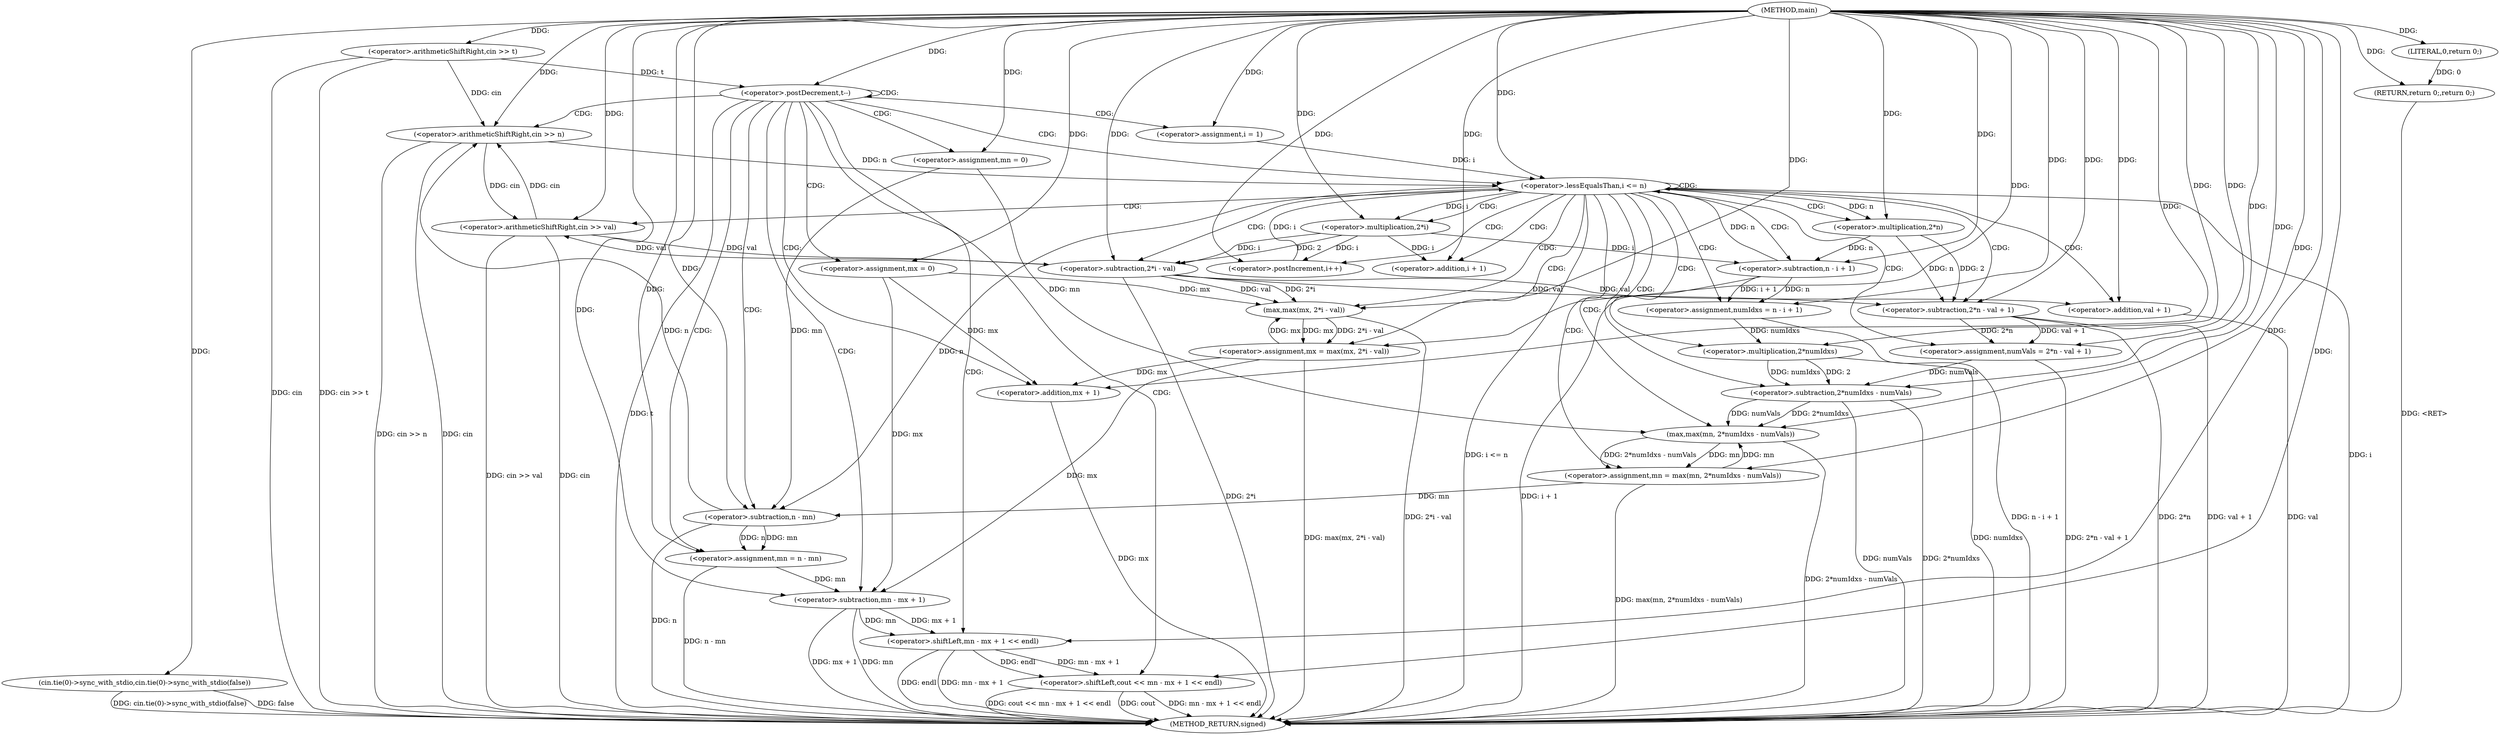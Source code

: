 digraph "main" {  
"1000105" [label = "(METHOD,main)" ]
"1000196" [label = "(METHOD_RETURN,signed)" ]
"1000107" [label = "(cin.tie(0)->sync_with_stdio,cin.tie(0)->sync_with_stdio(false))" ]
"1000110" [label = "(<operator>.arithmeticShiftRight,cin >> t)" ]
"1000194" [label = "(RETURN,return 0;,return 0;)" ]
"1000114" [label = "(<operator>.postDecrement,t--)" ]
"1000195" [label = "(LITERAL,0,return 0;)" ]
"1000118" [label = "(<operator>.arithmeticShiftRight,cin >> n)" ]
"1000122" [label = "(<operator>.assignment,mx = 0)" ]
"1000126" [label = "(<operator>.assignment,mn = 0)" ]
"1000180" [label = "(<operator>.assignment,mn = n - mn)" ]
"1000185" [label = "(<operator>.shiftLeft,cout << mn - mx + 1 << endl)" ]
"1000131" [label = "(<operator>.assignment,i = 1)" ]
"1000134" [label = "(<operator>.lessEqualsThan,i <= n)" ]
"1000137" [label = "(<operator>.postIncrement,i++)" ]
"1000141" [label = "(<operator>.arithmeticShiftRight,cin >> val)" ]
"1000144" [label = "(<operator>.assignment,mx = max(mx, 2*i - val))" ]
"1000154" [label = "(<operator>.assignment,numVals = 2*n - val + 1)" ]
"1000164" [label = "(<operator>.assignment,numIdxs = n - i + 1)" ]
"1000171" [label = "(<operator>.assignment,mn = max(mn, 2*numIdxs - numVals))" ]
"1000182" [label = "(<operator>.subtraction,n - mn)" ]
"1000187" [label = "(<operator>.shiftLeft,mn - mx + 1 << endl)" ]
"1000188" [label = "(<operator>.subtraction,mn - mx + 1)" ]
"1000146" [label = "(max,max(mx, 2*i - val))" ]
"1000156" [label = "(<operator>.subtraction,2*n - val + 1)" ]
"1000166" [label = "(<operator>.subtraction,n - i + 1)" ]
"1000173" [label = "(max,max(mn, 2*numIdxs - numVals))" ]
"1000190" [label = "(<operator>.addition,mx + 1)" ]
"1000148" [label = "(<operator>.subtraction,2*i - val)" ]
"1000157" [label = "(<operator>.multiplication,2*n)" ]
"1000160" [label = "(<operator>.addition,val + 1)" ]
"1000168" [label = "(<operator>.addition,i + 1)" ]
"1000175" [label = "(<operator>.subtraction,2*numIdxs - numVals)" ]
"1000149" [label = "(<operator>.multiplication,2*i)" ]
"1000176" [label = "(<operator>.multiplication,2*numIdxs)" ]
  "1000194" -> "1000196"  [ label = "DDG: <RET>"] 
  "1000107" -> "1000196"  [ label = "DDG: cin.tie(0)->sync_with_stdio(false)"] 
  "1000110" -> "1000196"  [ label = "DDG: cin"] 
  "1000110" -> "1000196"  [ label = "DDG: cin >> t"] 
  "1000114" -> "1000196"  [ label = "DDG: t"] 
  "1000118" -> "1000196"  [ label = "DDG: cin"] 
  "1000118" -> "1000196"  [ label = "DDG: cin >> n"] 
  "1000134" -> "1000196"  [ label = "DDG: i"] 
  "1000134" -> "1000196"  [ label = "DDG: i <= n"] 
  "1000182" -> "1000196"  [ label = "DDG: n"] 
  "1000180" -> "1000196"  [ label = "DDG: n - mn"] 
  "1000188" -> "1000196"  [ label = "DDG: mn"] 
  "1000190" -> "1000196"  [ label = "DDG: mx"] 
  "1000188" -> "1000196"  [ label = "DDG: mx + 1"] 
  "1000187" -> "1000196"  [ label = "DDG: mn - mx + 1"] 
  "1000185" -> "1000196"  [ label = "DDG: mn - mx + 1 << endl"] 
  "1000185" -> "1000196"  [ label = "DDG: cout << mn - mx + 1 << endl"] 
  "1000141" -> "1000196"  [ label = "DDG: cin"] 
  "1000141" -> "1000196"  [ label = "DDG: cin >> val"] 
  "1000148" -> "1000196"  [ label = "DDG: 2*i"] 
  "1000146" -> "1000196"  [ label = "DDG: 2*i - val"] 
  "1000144" -> "1000196"  [ label = "DDG: max(mx, 2*i - val)"] 
  "1000156" -> "1000196"  [ label = "DDG: 2*n"] 
  "1000160" -> "1000196"  [ label = "DDG: val"] 
  "1000156" -> "1000196"  [ label = "DDG: val + 1"] 
  "1000154" -> "1000196"  [ label = "DDG: 2*n - val + 1"] 
  "1000166" -> "1000196"  [ label = "DDG: i + 1"] 
  "1000164" -> "1000196"  [ label = "DDG: n - i + 1"] 
  "1000176" -> "1000196"  [ label = "DDG: numIdxs"] 
  "1000175" -> "1000196"  [ label = "DDG: 2*numIdxs"] 
  "1000175" -> "1000196"  [ label = "DDG: numVals"] 
  "1000173" -> "1000196"  [ label = "DDG: 2*numIdxs - numVals"] 
  "1000171" -> "1000196"  [ label = "DDG: max(mn, 2*numIdxs - numVals)"] 
  "1000187" -> "1000196"  [ label = "DDG: endl"] 
  "1000185" -> "1000196"  [ label = "DDG: cout"] 
  "1000107" -> "1000196"  [ label = "DDG: false"] 
  "1000195" -> "1000194"  [ label = "DDG: 0"] 
  "1000105" -> "1000194"  [ label = "DDG: "] 
  "1000105" -> "1000107"  [ label = "DDG: "] 
  "1000105" -> "1000110"  [ label = "DDG: "] 
  "1000105" -> "1000195"  [ label = "DDG: "] 
  "1000110" -> "1000114"  [ label = "DDG: t"] 
  "1000105" -> "1000114"  [ label = "DDG: "] 
  "1000105" -> "1000122"  [ label = "DDG: "] 
  "1000105" -> "1000126"  [ label = "DDG: "] 
  "1000182" -> "1000180"  [ label = "DDG: n"] 
  "1000182" -> "1000180"  [ label = "DDG: mn"] 
  "1000110" -> "1000118"  [ label = "DDG: cin"] 
  "1000141" -> "1000118"  [ label = "DDG: cin"] 
  "1000105" -> "1000118"  [ label = "DDG: "] 
  "1000182" -> "1000118"  [ label = "DDG: n"] 
  "1000105" -> "1000131"  [ label = "DDG: "] 
  "1000105" -> "1000180"  [ label = "DDG: "] 
  "1000105" -> "1000185"  [ label = "DDG: "] 
  "1000187" -> "1000185"  [ label = "DDG: mn - mx + 1"] 
  "1000187" -> "1000185"  [ label = "DDG: endl"] 
  "1000131" -> "1000134"  [ label = "DDG: i"] 
  "1000137" -> "1000134"  [ label = "DDG: i"] 
  "1000105" -> "1000134"  [ label = "DDG: "] 
  "1000118" -> "1000134"  [ label = "DDG: n"] 
  "1000166" -> "1000134"  [ label = "DDG: n"] 
  "1000105" -> "1000137"  [ label = "DDG: "] 
  "1000149" -> "1000137"  [ label = "DDG: i"] 
  "1000146" -> "1000144"  [ label = "DDG: 2*i - val"] 
  "1000146" -> "1000144"  [ label = "DDG: mx"] 
  "1000156" -> "1000154"  [ label = "DDG: val + 1"] 
  "1000156" -> "1000154"  [ label = "DDG: 2*n"] 
  "1000166" -> "1000164"  [ label = "DDG: i + 1"] 
  "1000166" -> "1000164"  [ label = "DDG: n"] 
  "1000173" -> "1000171"  [ label = "DDG: mn"] 
  "1000173" -> "1000171"  [ label = "DDG: 2*numIdxs - numVals"] 
  "1000134" -> "1000182"  [ label = "DDG: n"] 
  "1000105" -> "1000182"  [ label = "DDG: "] 
  "1000126" -> "1000182"  [ label = "DDG: mn"] 
  "1000171" -> "1000182"  [ label = "DDG: mn"] 
  "1000188" -> "1000187"  [ label = "DDG: mx + 1"] 
  "1000188" -> "1000187"  [ label = "DDG: mn"] 
  "1000105" -> "1000187"  [ label = "DDG: "] 
  "1000118" -> "1000141"  [ label = "DDG: cin"] 
  "1000105" -> "1000141"  [ label = "DDG: "] 
  "1000148" -> "1000141"  [ label = "DDG: val"] 
  "1000105" -> "1000144"  [ label = "DDG: "] 
  "1000105" -> "1000154"  [ label = "DDG: "] 
  "1000105" -> "1000164"  [ label = "DDG: "] 
  "1000105" -> "1000171"  [ label = "DDG: "] 
  "1000180" -> "1000188"  [ label = "DDG: mn"] 
  "1000105" -> "1000188"  [ label = "DDG: "] 
  "1000122" -> "1000188"  [ label = "DDG: mx"] 
  "1000144" -> "1000188"  [ label = "DDG: mx"] 
  "1000122" -> "1000146"  [ label = "DDG: mx"] 
  "1000144" -> "1000146"  [ label = "DDG: mx"] 
  "1000105" -> "1000146"  [ label = "DDG: "] 
  "1000148" -> "1000146"  [ label = "DDG: val"] 
  "1000148" -> "1000146"  [ label = "DDG: 2*i"] 
  "1000157" -> "1000156"  [ label = "DDG: n"] 
  "1000157" -> "1000156"  [ label = "DDG: 2"] 
  "1000105" -> "1000156"  [ label = "DDG: "] 
  "1000148" -> "1000156"  [ label = "DDG: val"] 
  "1000157" -> "1000166"  [ label = "DDG: n"] 
  "1000105" -> "1000166"  [ label = "DDG: "] 
  "1000149" -> "1000166"  [ label = "DDG: i"] 
  "1000126" -> "1000173"  [ label = "DDG: mn"] 
  "1000171" -> "1000173"  [ label = "DDG: mn"] 
  "1000105" -> "1000173"  [ label = "DDG: "] 
  "1000175" -> "1000173"  [ label = "DDG: numVals"] 
  "1000175" -> "1000173"  [ label = "DDG: 2*numIdxs"] 
  "1000122" -> "1000190"  [ label = "DDG: mx"] 
  "1000144" -> "1000190"  [ label = "DDG: mx"] 
  "1000105" -> "1000190"  [ label = "DDG: "] 
  "1000149" -> "1000148"  [ label = "DDG: i"] 
  "1000149" -> "1000148"  [ label = "DDG: 2"] 
  "1000141" -> "1000148"  [ label = "DDG: val"] 
  "1000105" -> "1000148"  [ label = "DDG: "] 
  "1000105" -> "1000157"  [ label = "DDG: "] 
  "1000134" -> "1000157"  [ label = "DDG: n"] 
  "1000148" -> "1000160"  [ label = "DDG: val"] 
  "1000105" -> "1000160"  [ label = "DDG: "] 
  "1000149" -> "1000168"  [ label = "DDG: i"] 
  "1000105" -> "1000168"  [ label = "DDG: "] 
  "1000176" -> "1000175"  [ label = "DDG: numIdxs"] 
  "1000176" -> "1000175"  [ label = "DDG: 2"] 
  "1000154" -> "1000175"  [ label = "DDG: numVals"] 
  "1000105" -> "1000175"  [ label = "DDG: "] 
  "1000105" -> "1000149"  [ label = "DDG: "] 
  "1000134" -> "1000149"  [ label = "DDG: i"] 
  "1000105" -> "1000176"  [ label = "DDG: "] 
  "1000164" -> "1000176"  [ label = "DDG: numIdxs"] 
  "1000114" -> "1000182"  [ label = "CDG: "] 
  "1000114" -> "1000180"  [ label = "CDG: "] 
  "1000114" -> "1000114"  [ label = "CDG: "] 
  "1000114" -> "1000118"  [ label = "CDG: "] 
  "1000114" -> "1000122"  [ label = "CDG: "] 
  "1000114" -> "1000131"  [ label = "CDG: "] 
  "1000114" -> "1000188"  [ label = "CDG: "] 
  "1000114" -> "1000190"  [ label = "CDG: "] 
  "1000114" -> "1000126"  [ label = "CDG: "] 
  "1000114" -> "1000187"  [ label = "CDG: "] 
  "1000114" -> "1000134"  [ label = "CDG: "] 
  "1000114" -> "1000185"  [ label = "CDG: "] 
  "1000134" -> "1000164"  [ label = "CDG: "] 
  "1000134" -> "1000156"  [ label = "CDG: "] 
  "1000134" -> "1000141"  [ label = "CDG: "] 
  "1000134" -> "1000166"  [ label = "CDG: "] 
  "1000134" -> "1000148"  [ label = "CDG: "] 
  "1000134" -> "1000144"  [ label = "CDG: "] 
  "1000134" -> "1000157"  [ label = "CDG: "] 
  "1000134" -> "1000149"  [ label = "CDG: "] 
  "1000134" -> "1000168"  [ label = "CDG: "] 
  "1000134" -> "1000173"  [ label = "CDG: "] 
  "1000134" -> "1000175"  [ label = "CDG: "] 
  "1000134" -> "1000137"  [ label = "CDG: "] 
  "1000134" -> "1000154"  [ label = "CDG: "] 
  "1000134" -> "1000160"  [ label = "CDG: "] 
  "1000134" -> "1000171"  [ label = "CDG: "] 
  "1000134" -> "1000176"  [ label = "CDG: "] 
  "1000134" -> "1000146"  [ label = "CDG: "] 
  "1000134" -> "1000134"  [ label = "CDG: "] 
}
